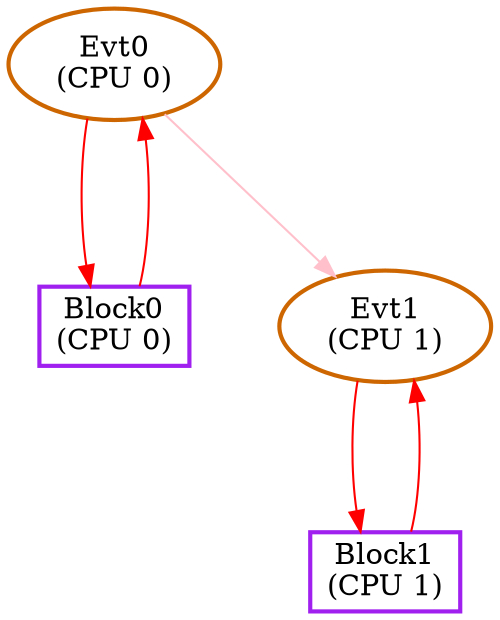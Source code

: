 digraph "cpu0-1-tmsg-block-dynpar0" {
  name="cpu0-1-tmsg-block-dynpar0"
  graph [rankdir=TB nodesep=0.6 mindist=1.0 ranksep=1.0 overlap=false]
  node [style=filled fillcolor=white color=black penwidth=2]
  Evt0 [label="Evt0\n(CPU 0)" cpu=0 type=tmsg fid=1 par=0 toffs=0 pattern=X patentry=1 patexit=0 beamproc=beamA bpentry=0 bpexit=0 shape=oval color=darkorange3]
  Block0 [label="Block0\n(CPU 0)" cpu=0 type=block tperiod=20000000 pattern=X patentry=0 patexit=1 beamproc=beamX bpentry=0 bpexit=0 qlo=1 qhi=0 qil=0 shape=rectangle color=purple]
  Evt1 [label="Evt1\n(CPU 1)" cpu=1 type=tmsg fid=1 par=1 toffs=0 pattern=A patentry=1 patexit=0 beamproc=beamA bpentry=0 bpexit=0 shape=oval color=darkorange3]
  Block1 [label="Block1\n(CPU 1)" cpu=1 type=block tperiod=10000000 pattern=A patentry=0 patexit=1 beamproc=beamA bpentry=0 bpexit=0 qlo=1 qhi=0 qil=0 shape=rectangle color=purple]
  Evt1 -> Block1 -> Evt1 [type=defdst color=red]
  Evt0 -> Block0 -> Evt0 [type=defdst color=red]
  Evt0 -> Evt1 [type=dynpar0 color=pink]
}
